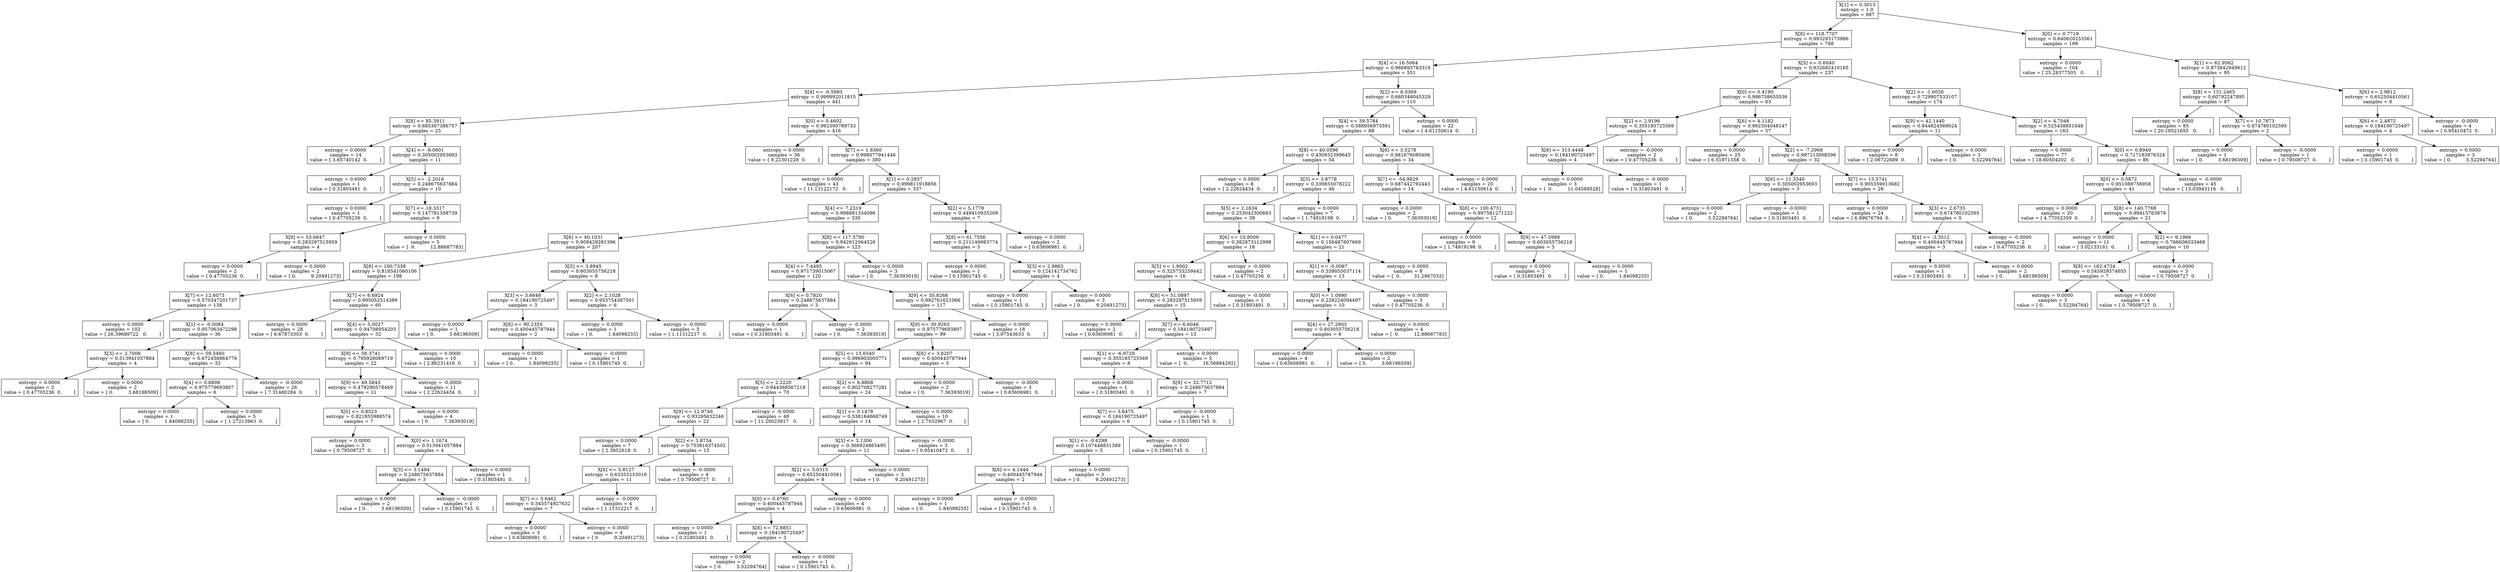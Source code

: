digraph Tree {
0 [label="X[1] <= 0.3013\nentropy = 1.0\nsamples = 987", shape="box"] ;
1 [label="X[8] <= 118.7707\nentropy = 0.993293173986\nsamples = 788", shape="box"] ;
0 -> 1 ;
2 [label="X[4] <= 16.5064\nentropy = 0.966893763319\nsamples = 551", shape="box"] ;
1 -> 2 ;
3 [label="X[4] <= -0.5983\nentropy = 0.999992011815\nsamples = 441", shape="box"] ;
2 -> 3 ;
4 [label="X[8] <= 85.3911\nentropy = 0.685367386757\nsamples = 25", shape="box"] ;
3 -> 4 ;
5 [label="entropy = 0.0000\nsamples = 14\nvalue = [ 3.65740142  0.        ]", shape="box"] ;
4 -> 5 ;
6 [label="X[4] <= -9.0601\nentropy = 0.305002953693\nsamples = 11", shape="box"] ;
4 -> 6 ;
7 [label="entropy = 0.0000\nsamples = 1\nvalue = [ 0.31803491  0.        ]", shape="box"] ;
6 -> 7 ;
8 [label="X[5] <= -2.2016\nentropy = 0.248675637884\nsamples = 10", shape="box"] ;
6 -> 8 ;
9 [label="entropy = 0.0000\nsamples = 1\nvalue = [ 0.47705236  0.        ]", shape="box"] ;
8 -> 9 ;
10 [label="X[7] <= 18.3317\nentropy = 0.147781358739\nsamples = 9", shape="box"] ;
8 -> 10 ;
11 [label="X[9] <= 53.0647\nentropy = 0.283297515959\nsamples = 4", shape="box"] ;
10 -> 11 ;
12 [label="entropy = 0.0000\nsamples = 2\nvalue = [ 0.47705236  0.        ]", shape="box"] ;
11 -> 12 ;
13 [label="entropy = 0.0000\nsamples = 2\nvalue = [ 0.          9.20491273]", shape="box"] ;
11 -> 13 ;
14 [label="entropy = 0.0000\nsamples = 5\nvalue = [  0.          12.88687783]", shape="box"] ;
10 -> 14 ;
15 [label="X[0] <= 0.4602\nentropy = 0.992590789733\nsamples = 416", shape="box"] ;
3 -> 15 ;
16 [label="entropy = 0.0000\nsamples = 36\nvalue = [ 9.22301228  0.        ]", shape="box"] ;
15 -> 16 ;
17 [label="X[7] <= 1.8360\nentropy = 0.998077941446\nsamples = 380", shape="box"] ;
15 -> 17 ;
18 [label="entropy = 0.0000\nsamples = 43\nvalue = [ 11.13122172   0.        ]", shape="box"] ;
17 -> 18 ;
19 [label="X[1] <= 0.2837\nentropy = 0.999811918856\nsamples = 337", shape="box"] ;
17 -> 19 ;
20 [label="X[4] <= 7.2319\nentropy = 0.998881334096\nsamples = 330", shape="box"] ;
19 -> 20 ;
21 [label="X[6] <= 40.1031\nentropy = 0.909429281396\nsamples = 207", shape="box"] ;
20 -> 21 ;
22 [label="X[8] <= 100.7338\nentropy = 0.818541060106\nsamples = 198", shape="box"] ;
21 -> 22 ;
23 [label="X[7] <= 12.6073\nentropy = 0.570347201737\nsamples = 138", shape="box"] ;
22 -> 23 ;
24 [label="entropy = 0.0000\nsamples = 102\nvalue = [ 26.39689722   0.        ]", shape="box"] ;
23 -> 24 ;
25 [label="X[1] <= -0.0084\nentropy = 0.957063472298\nsamples = 36", shape="box"] ;
23 -> 25 ;
26 [label="X[3] <= 2.7008\nentropy = 0.513941057884\nsamples = 4", shape="box"] ;
25 -> 26 ;
27 [label="entropy = 0.0000\nsamples = 2\nvalue = [ 0.47705236  0.        ]", shape="box"] ;
26 -> 27 ;
28 [label="entropy = 0.0000\nsamples = 2\nvalue = [ 0.          3.68196509]", shape="box"] ;
26 -> 28 ;
29 [label="X[8] <= 59.5460\nentropy = 0.672456864776\nsamples = 32", shape="box"] ;
25 -> 29 ;
30 [label="X[4] <= 0.8808\nentropy = 0.975779693807\nsamples = 6", shape="box"] ;
29 -> 30 ;
31 [label="entropy = 0.0000\nsamples = 1\nvalue = [ 0.          1.84098255]", shape="box"] ;
30 -> 31 ;
32 [label="entropy = 0.0000\nsamples = 5\nvalue = [ 1.27213963  0.        ]", shape="box"] ;
30 -> 32 ;
33 [label="entropy = -0.0000\nsamples = 26\nvalue = [ 7.31480284  0.        ]", shape="box"] ;
29 -> 33 ;
34 [label="X[7] <= 6.6924\nentropy = 0.995052514389\nsamples = 60", shape="box"] ;
22 -> 34 ;
35 [label="entropy = 0.0000\nsamples = 28\nvalue = [ 6.67873303  0.        ]", shape="box"] ;
34 -> 35 ;
36 [label="X[4] <= 5.0027\nentropy = 0.94708954203\nsamples = 32", shape="box"] ;
34 -> 36 ;
37 [label="X[9] <= 56.3741\nentropy = 0.795926069719\nsamples = 22", shape="box"] ;
36 -> 37 ;
38 [label="X[9] <= 49.5843\nentropy = 0.479290578469\nsamples = 11", shape="box"] ;
37 -> 38 ;
39 [label="X[0] <= 0.8523\nentropy = 0.821855988574\nsamples = 7", shape="box"] ;
38 -> 39 ;
40 [label="entropy = 0.0000\nsamples = 3\nvalue = [ 0.79508727  0.        ]", shape="box"] ;
39 -> 40 ;
41 [label="X[0] <= 1.1674\nentropy = 0.513941057884\nsamples = 4", shape="box"] ;
39 -> 41 ;
42 [label="X[3] <= 3.1494\nentropy = 0.248675637884\nsamples = 3", shape="box"] ;
41 -> 42 ;
43 [label="entropy = 0.0000\nsamples = 2\nvalue = [ 0.          3.68196509]", shape="box"] ;
42 -> 43 ;
44 [label="entropy = -0.0000\nsamples = 1\nvalue = [ 0.15901745  0.        ]", shape="box"] ;
42 -> 44 ;
45 [label="entropy = 0.0000\nsamples = 1\nvalue = [ 0.31803491  0.        ]", shape="box"] ;
41 -> 45 ;
46 [label="entropy = 0.0000\nsamples = 4\nvalue = [ 0.          7.36393019]", shape="box"] ;
38 -> 46 ;
47 [label="entropy = -0.0000\nsamples = 11\nvalue = [ 2.22624434  0.        ]", shape="box"] ;
37 -> 47 ;
48 [label="entropy = 0.0000\nsamples = 10\nvalue = [ 2.86231416  0.        ]", shape="box"] ;
36 -> 48 ;
49 [label="X[5] <= 3.8945\nentropy = 0.603055756218\nsamples = 9", shape="box"] ;
21 -> 49 ;
50 [label="X[3] <= 3.6646\nentropy = 0.184190725497\nsamples = 3", shape="box"] ;
49 -> 50 ;
51 [label="entropy = 0.0000\nsamples = 1\nvalue = [ 0.          3.68196509]", shape="box"] ;
50 -> 51 ;
52 [label="X[8] <= 90.2355\nentropy = 0.400445787944\nsamples = 2", shape="box"] ;
50 -> 52 ;
53 [label="entropy = 0.0000\nsamples = 1\nvalue = [ 0.          1.84098255]", shape="box"] ;
52 -> 53 ;
54 [label="entropy = -0.0000\nsamples = 1\nvalue = [ 0.15901745  0.        ]", shape="box"] ;
52 -> 54 ;
55 [label="X[2] <= 2.1028\nentropy = 0.955754387501\nsamples = 6", shape="box"] ;
49 -> 55 ;
56 [label="entropy = 0.0000\nsamples = 1\nvalue = [ 0.          1.84098255]", shape="box"] ;
55 -> 56 ;
57 [label="entropy = -0.0000\nsamples = 5\nvalue = [ 1.11312217  0.        ]", shape="box"] ;
55 -> 57 ;
58 [label="X[8] <= 117.5790\nentropy = 0.942912064526\nsamples = 123", shape="box"] ;
20 -> 58 ;
59 [label="X[4] <= 7.4495\nentropy = 0.971739015067\nsamples = 120", shape="box"] ;
58 -> 59 ;
60 [label="X[6] <= 0.7820\nentropy = 0.248675637884\nsamples = 3", shape="box"] ;
59 -> 60 ;
61 [label="entropy = 0.0000\nsamples = 1\nvalue = [ 0.31803491  0.        ]", shape="box"] ;
60 -> 61 ;
62 [label="entropy = -0.0000\nsamples = 2\nvalue = [ 0.          7.36393019]", shape="box"] ;
60 -> 62 ;
63 [label="X[9] <= 35.8268\nentropy = 0.992761621066\nsamples = 117", shape="box"] ;
59 -> 63 ;
64 [label="X[9] <= 30.9263\nentropy = 0.975779693807\nsamples = 99", shape="box"] ;
63 -> 64 ;
65 [label="X[5] <= 13.6540\nentropy = 0.996903005771\nsamples = 94", shape="box"] ;
64 -> 65 ;
66 [label="X[5] <= 2.2220\nentropy = 0.944368567218\nsamples = 70", shape="box"] ;
65 -> 66 ;
67 [label="X[9] <= 12.9746\nentropy = 0.93295632246\nsamples = 22", shape="box"] ;
66 -> 67 ;
68 [label="entropy = 0.0000\nsamples = 7\nvalue = [ 2.3852618  0.       ]", shape="box"] ;
67 -> 68 ;
69 [label="X[2] <= 3.8734\nentropy = 0.753816374502\nsamples = 15", shape="box"] ;
67 -> 69 ;
70 [label="X[6] <= 5.8127\nentropy = 0.63355233019\nsamples = 11", shape="box"] ;
69 -> 70 ;
71 [label="X[7] <= 3.6462\nentropy = 0.345574927632\nsamples = 7", shape="box"] ;
70 -> 71 ;
72 [label="entropy = 0.0000\nsamples = 3\nvalue = [ 0.63606981  0.        ]", shape="box"] ;
71 -> 72 ;
73 [label="entropy = 0.0000\nsamples = 4\nvalue = [ 0.          9.20491273]", shape="box"] ;
71 -> 73 ;
74 [label="entropy = -0.0000\nsamples = 4\nvalue = [ 1.11312217  0.        ]", shape="box"] ;
70 -> 74 ;
75 [label="entropy = -0.0000\nsamples = 4\nvalue = [ 0.79508727  0.        ]", shape="box"] ;
69 -> 75 ;
76 [label="entropy = -0.0000\nsamples = 48\nvalue = [ 11.29023917   0.        ]", shape="box"] ;
66 -> 76 ;
77 [label="X[2] <= 6.8808\nentropy = 0.802708277281\nsamples = 24", shape="box"] ;
65 -> 77 ;
78 [label="X[1] <= 0.1478\nentropy = 0.538164668749\nsamples = 14", shape="box"] ;
77 -> 78 ;
79 [label="X[3] <= 3.1306\nentropy = 0.366924863495\nsamples = 11", shape="box"] ;
78 -> 79 ;
80 [label="X[2] <= 5.0315\nentropy = 0.652504410561\nsamples = 8", shape="box"] ;
79 -> 80 ;
81 [label="X[0] <= 0.6760\nentropy = 0.400445787944\nsamples = 4", shape="box"] ;
80 -> 81 ;
82 [label="entropy = 0.0000\nsamples = 1\nvalue = [ 0.31803491  0.        ]", shape="box"] ;
81 -> 82 ;
83 [label="X[8] <= 72.8851\nentropy = 0.184190725497\nsamples = 3", shape="box"] ;
81 -> 83 ;
84 [label="entropy = 0.0000\nsamples = 2\nvalue = [ 0.          5.52294764]", shape="box"] ;
83 -> 84 ;
85 [label="entropy = -0.0000\nsamples = 1\nvalue = [ 0.15901745  0.        ]", shape="box"] ;
83 -> 85 ;
86 [label="entropy = -0.0000\nsamples = 4\nvalue = [ 0.63606981  0.        ]", shape="box"] ;
80 -> 86 ;
87 [label="entropy = 0.0000\nsamples = 3\nvalue = [ 0.          9.20491273]", shape="box"] ;
79 -> 87 ;
88 [label="entropy = -0.0000\nsamples = 3\nvalue = [ 0.95410472  0.        ]", shape="box"] ;
78 -> 88 ;
89 [label="entropy = 0.0000\nsamples = 10\nvalue = [ 2.7032967  0.       ]", shape="box"] ;
77 -> 89 ;
90 [label="X[6] <= 3.6207\nentropy = 0.400445787944\nsamples = 5", shape="box"] ;
64 -> 90 ;
91 [label="entropy = 0.0000\nsamples = 2\nvalue = [ 0.          7.36393019]", shape="box"] ;
90 -> 91 ;
92 [label="entropy = -0.0000\nsamples = 3\nvalue = [ 0.63606981  0.        ]", shape="box"] ;
90 -> 92 ;
93 [label="entropy = 0.0000\nsamples = 18\nvalue = [ 3.97543633  0.        ]", shape="box"] ;
63 -> 93 ;
94 [label="entropy = 0.0000\nsamples = 3\nvalue = [ 0.          7.36393019]", shape="box"] ;
58 -> 94 ;
95 [label="X[2] <= 5.1778\nentropy = 0.449410935209\nsamples = 7", shape="box"] ;
19 -> 95 ;
96 [label="X[8] <= 61.7556\nentropy = 0.211149983774\nsamples = 5", shape="box"] ;
95 -> 96 ;
97 [label="entropy = 0.0000\nsamples = 1\nvalue = [ 0.15901745  0.        ]", shape="box"] ;
96 -> 97 ;
98 [label="X[3] <= 2.9863\nentropy = 0.124141734762\nsamples = 4", shape="box"] ;
96 -> 98 ;
99 [label="entropy = 0.0000\nsamples = 1\nvalue = [ 0.15901745  0.        ]", shape="box"] ;
98 -> 99 ;
100 [label="entropy = 0.0000\nsamples = 3\nvalue = [ 0.          9.20491273]", shape="box"] ;
98 -> 100 ;
101 [label="entropy = 0.0000\nsamples = 2\nvalue = [ 0.63606981  0.        ]", shape="box"] ;
95 -> 101 ;
102 [label="X[2] <= 6.0369\nentropy = 0.680348045329\nsamples = 110", shape="box"] ;
2 -> 102 ;
103 [label="X[4] <= 39.5784\nentropy = 0.588956973591\nsamples = 88", shape="box"] ;
102 -> 103 ;
104 [label="X[8] <= 40.0596\nentropy = 0.430932399645\nsamples = 54", shape="box"] ;
103 -> 104 ;
105 [label="entropy = 0.0000\nsamples = 8\nvalue = [ 2.22624434  0.        ]", shape="box"] ;
104 -> 105 ;
106 [label="X[3] <= 3.8778\nentropy = 0.339855078222\nsamples = 46", shape="box"] ;
104 -> 106 ;
107 [label="X[5] <= 2.1634\nentropy = 0.253042300663\nsamples = 39", shape="box"] ;
106 -> 107 ;
108 [label="X[6] <= 10.8009\nentropy = 0.382873112998\nsamples = 18", shape="box"] ;
107 -> 108 ;
109 [label="X[5] <= 1.9002\nentropy = 0.325733259442\nsamples = 16", shape="box"] ;
108 -> 109 ;
110 [label="X[8] <= 51.0897\nentropy = 0.283297515959\nsamples = 15", shape="box"] ;
109 -> 110 ;
111 [label="entropy = 0.0000\nsamples = 2\nvalue = [ 0.63606981  0.        ]", shape="box"] ;
110 -> 111 ;
112 [label="X[7] <= 6.6046\nentropy = 0.184190725497\nsamples = 13", shape="box"] ;
110 -> 112 ;
113 [label="X[1] <= -6.9729\nentropy = 0.355185725569\nsamples = 8", shape="box"] ;
112 -> 113 ;
114 [label="entropy = 0.0000\nsamples = 1\nvalue = [ 0.31803491  0.        ]", shape="box"] ;
113 -> 114 ;
115 [label="X[9] <= 32.7712\nentropy = 0.248675637884\nsamples = 7", shape="box"] ;
113 -> 115 ;
116 [label="X[7] <= 3.6475\nentropy = 0.184190725497\nsamples = 6", shape="box"] ;
115 -> 116 ;
117 [label="X[1] <= -0.6298\nentropy = 0.107448831389\nsamples = 5", shape="box"] ;
116 -> 117 ;
118 [label="X[6] <= 4.1444\nentropy = 0.400445787944\nsamples = 2", shape="box"] ;
117 -> 118 ;
119 [label="entropy = 0.0000\nsamples = 1\nvalue = [ 0.          1.84098255]", shape="box"] ;
118 -> 119 ;
120 [label="entropy = -0.0000\nsamples = 1\nvalue = [ 0.15901745  0.        ]", shape="box"] ;
118 -> 120 ;
121 [label="entropy = 0.0000\nsamples = 3\nvalue = [ 0.          9.20491273]", shape="box"] ;
117 -> 121 ;
122 [label="entropy = -0.0000\nsamples = 1\nvalue = [ 0.15901745  0.        ]", shape="box"] ;
116 -> 122 ;
123 [label="entropy = -0.0000\nsamples = 1\nvalue = [ 0.15901745  0.        ]", shape="box"] ;
115 -> 123 ;
124 [label="entropy = 0.0000\nsamples = 5\nvalue = [  0.          16.56884292]", shape="box"] ;
112 -> 124 ;
125 [label="entropy = -0.0000\nsamples = 1\nvalue = [ 0.31803491  0.        ]", shape="box"] ;
109 -> 125 ;
126 [label="entropy = -0.0000\nsamples = 2\nvalue = [ 0.47705236  0.        ]", shape="box"] ;
108 -> 126 ;
127 [label="X[1] <= 0.0477\nentropy = 0.156487807669\nsamples = 21", shape="box"] ;
107 -> 127 ;
128 [label="X[1] <= -0.0087\nentropy = 0.339055037114\nsamples = 13", shape="box"] ;
127 -> 128 ;
129 [label="X[0] <= 1.0990\nentropy = 0.228224094497\nsamples = 10", shape="box"] ;
128 -> 129 ;
130 [label="X[4] <= 27.2903\nentropy = 0.603055756218\nsamples = 6", shape="box"] ;
129 -> 130 ;
131 [label="entropy = 0.0000\nsamples = 4\nvalue = [ 0.63606981  0.        ]", shape="box"] ;
130 -> 131 ;
132 [label="entropy = 0.0000\nsamples = 2\nvalue = [ 0.          3.68196509]", shape="box"] ;
130 -> 132 ;
133 [label="entropy = 0.0000\nsamples = 4\nvalue = [  0.          12.88687783]", shape="box"] ;
129 -> 133 ;
134 [label="entropy = 0.0000\nsamples = 3\nvalue = [ 0.47705236  0.        ]", shape="box"] ;
128 -> 134 ;
135 [label="entropy = 0.0000\nsamples = 8\nvalue = [  0.         31.2967033]", shape="box"] ;
127 -> 135 ;
136 [label="entropy = 0.0000\nsamples = 7\nvalue = [ 1.74919198  0.        ]", shape="box"] ;
106 -> 136 ;
137 [label="X[6] <= 3.5278\nentropy = 0.981676080406\nsamples = 34", shape="box"] ;
103 -> 137 ;
138 [label="X[7] <= -54.9829\nentropy = 0.687442792443\nsamples = 14", shape="box"] ;
137 -> 138 ;
139 [label="entropy = 0.0000\nsamples = 2\nvalue = [ 0.          7.36393019]", shape="box"] ;
138 -> 139 ;
140 [label="X[8] <= 100.4731\nentropy = 0.997581271222\nsamples = 12", shape="box"] ;
138 -> 140 ;
141 [label="entropy = 0.0000\nsamples = 9\nvalue = [ 1.74919198  0.        ]", shape="box"] ;
140 -> 141 ;
142 [label="X[9] <= 47.5988\nentropy = 0.603055756218\nsamples = 3", shape="box"] ;
140 -> 142 ;
143 [label="entropy = 0.0000\nsamples = 2\nvalue = [ 0.31803491  0.        ]", shape="box"] ;
142 -> 143 ;
144 [label="entropy = 0.0000\nsamples = 1\nvalue = [ 0.          1.84098255]", shape="box"] ;
142 -> 144 ;
145 [label="entropy = 0.0000\nsamples = 20\nvalue = [ 4.61150614  0.        ]", shape="box"] ;
137 -> 145 ;
146 [label="entropy = 0.0000\nsamples = 22\nvalue = [ 4.61150614  0.        ]", shape="box"] ;
102 -> 146 ;
147 [label="X[5] <= 0.6040\nentropy = 0.932682410165\nsamples = 237", shape="box"] ;
1 -> 147 ;
148 [label="X[0] <= 0.4190\nentropy = 0.986758655536\nsamples = 63", shape="box"] ;
147 -> 148 ;
149 [label="X[2] <= 2.9196\nentropy = 0.355185725569\nsamples = 6", shape="box"] ;
148 -> 149 ;
150 [label="X[8] <= 313.4448\nentropy = 0.184190725497\nsamples = 4", shape="box"] ;
149 -> 150 ;
151 [label="entropy = 0.0000\nsamples = 3\nvalue = [  0.          11.04589528]", shape="box"] ;
150 -> 151 ;
152 [label="entropy = -0.0000\nsamples = 1\nvalue = [ 0.31803491  0.        ]", shape="box"] ;
150 -> 152 ;
153 [label="entropy = -0.0000\nsamples = 2\nvalue = [ 0.47705236  0.        ]", shape="box"] ;
149 -> 153 ;
154 [label="X[6] <= 4.1182\nentropy = 0.962304048147\nsamples = 57", shape="box"] ;
148 -> 154 ;
155 [label="entropy = 0.0000\nsamples = 25\nvalue = [ 6.51971558  0.        ]", shape="box"] ;
154 -> 155 ;
156 [label="X[2] <= -7.2968\nentropy = 0.997113008596\nsamples = 32", shape="box"] ;
154 -> 156 ;
157 [label="X[6] <= 11.3340\nentropy = 0.305002953693\nsamples = 3", shape="box"] ;
156 -> 157 ;
158 [label="entropy = 0.0000\nsamples = 2\nvalue = [ 0.          5.52294764]", shape="box"] ;
157 -> 158 ;
159 [label="entropy = -0.0000\nsamples = 1\nvalue = [ 0.31803491  0.        ]", shape="box"] ;
157 -> 159 ;
160 [label="X[7] <= 13.5741\nentropy = 0.905359013682\nsamples = 29", shape="box"] ;
156 -> 160 ;
161 [label="entropy = 0.0000\nsamples = 24\nvalue = [ 6.99676794  0.        ]", shape="box"] ;
160 -> 161 ;
162 [label="X[3] <= 2.6733\nentropy = 0.674780102595\nsamples = 5", shape="box"] ;
160 -> 162 ;
163 [label="X[4] <= -3.3512\nentropy = 0.400445787944\nsamples = 3", shape="box"] ;
162 -> 163 ;
164 [label="entropy = 0.0000\nsamples = 1\nvalue = [ 0.31803491  0.        ]", shape="box"] ;
163 -> 164 ;
165 [label="entropy = 0.0000\nsamples = 2\nvalue = [ 0.          3.68196509]", shape="box"] ;
163 -> 165 ;
166 [label="entropy = -0.0000\nsamples = 2\nvalue = [ 0.47705236  0.        ]", shape="box"] ;
162 -> 166 ;
167 [label="X[2] <= -1.6026\nentropy = 0.729907533107\nsamples = 174", shape="box"] ;
147 -> 167 ;
168 [label="X[9] <= 42.1440\nentropy = 0.844824569024\nsamples = 11", shape="box"] ;
167 -> 168 ;
169 [label="entropy = 0.0000\nsamples = 8\nvalue = [ 2.06722689  0.        ]", shape="box"] ;
168 -> 169 ;
170 [label="entropy = 0.0000\nsamples = 3\nvalue = [ 0.          5.52294764]", shape="box"] ;
168 -> 170 ;
171 [label="X[2] <= 4.7046\nentropy = 0.525458851048\nsamples = 163", shape="box"] ;
167 -> 171 ;
172 [label="entropy = 0.0000\nsamples = 77\nvalue = [ 18.60504202   0.        ]", shape="box"] ;
171 -> 172 ;
173 [label="X[0] <= 0.8949\nentropy = 0.717183976324\nsamples = 86", shape="box"] ;
171 -> 173 ;
174 [label="X[0] <= 0.5872\nentropy = 0.951088756958\nsamples = 41", shape="box"] ;
173 -> 174 ;
175 [label="entropy = 0.0000\nsamples = 20\nvalue = [ 4.77052359  0.        ]", shape="box"] ;
174 -> 175 ;
176 [label="X[8] <= 140.7768\nentropy = 0.99415763879\nsamples = 21", shape="box"] ;
174 -> 176 ;
177 [label="entropy = 0.0000\nsamples = 11\nvalue = [ 3.02133161  0.        ]", shape="box"] ;
176 -> 177 ;
178 [label="X[2] <= 9.1966\nentropy = 0.766606033468\nsamples = 10", shape="box"] ;
176 -> 178 ;
179 [label="X[8] <= 162.4734\nentropy = 0.545929374655\nsamples = 7", shape="box"] ;
178 -> 179 ;
180 [label="entropy = 0.0000\nsamples = 3\nvalue = [ 0.          5.52294764]", shape="box"] ;
179 -> 180 ;
181 [label="entropy = 0.0000\nsamples = 4\nvalue = [ 0.79508727  0.        ]", shape="box"] ;
179 -> 181 ;
182 [label="entropy = 0.0000\nsamples = 3\nvalue = [ 0.79508727  0.        ]", shape="box"] ;
178 -> 182 ;
183 [label="entropy = -0.0000\nsamples = 45\nvalue = [ 13.03943116   0.        ]", shape="box"] ;
173 -> 183 ;
184 [label="X[0] <= 0.7719\nentropy = 0.640620253361\nsamples = 199", shape="box"] ;
0 -> 184 ;
185 [label="entropy = 0.0000\nsamples = 104\nvalue = [ 25.28377505   0.        ]", shape="box"] ;
184 -> 185 ;
186 [label="X[1] <= 62.9562\nentropy = 0.873842949612\nsamples = 95", shape="box"] ;
184 -> 186 ;
187 [label="X[8] <= 131.2465\nentropy = 0.60792247895\nsamples = 87", shape="box"] ;
186 -> 187 ;
188 [label="entropy = 0.0000\nsamples = 85\nvalue = [ 20.19521655   0.        ]", shape="box"] ;
187 -> 188 ;
189 [label="X[7] <= 10.7873\nentropy = 0.674780102595\nsamples = 2", shape="box"] ;
187 -> 189 ;
190 [label="entropy = 0.0000\nsamples = 1\nvalue = [ 0.          3.68196509]", shape="box"] ;
189 -> 190 ;
191 [label="entropy = -0.0000\nsamples = 1\nvalue = [ 0.79508727  0.        ]", shape="box"] ;
189 -> 191 ;
192 [label="X[6] <= 2.9812\nentropy = 0.652504410561\nsamples = 8", shape="box"] ;
186 -> 192 ;
193 [label="X[6] <= 2.4872\nentropy = 0.184190725497\nsamples = 4", shape="box"] ;
192 -> 193 ;
194 [label="entropy = 0.0000\nsamples = 1\nvalue = [ 0.15901745  0.        ]", shape="box"] ;
193 -> 194 ;
195 [label="entropy = 0.0000\nsamples = 3\nvalue = [ 0.          5.52294764]", shape="box"] ;
193 -> 195 ;
196 [label="entropy = -0.0000\nsamples = 4\nvalue = [ 0.95410472  0.        ]", shape="box"] ;
192 -> 196 ;
}